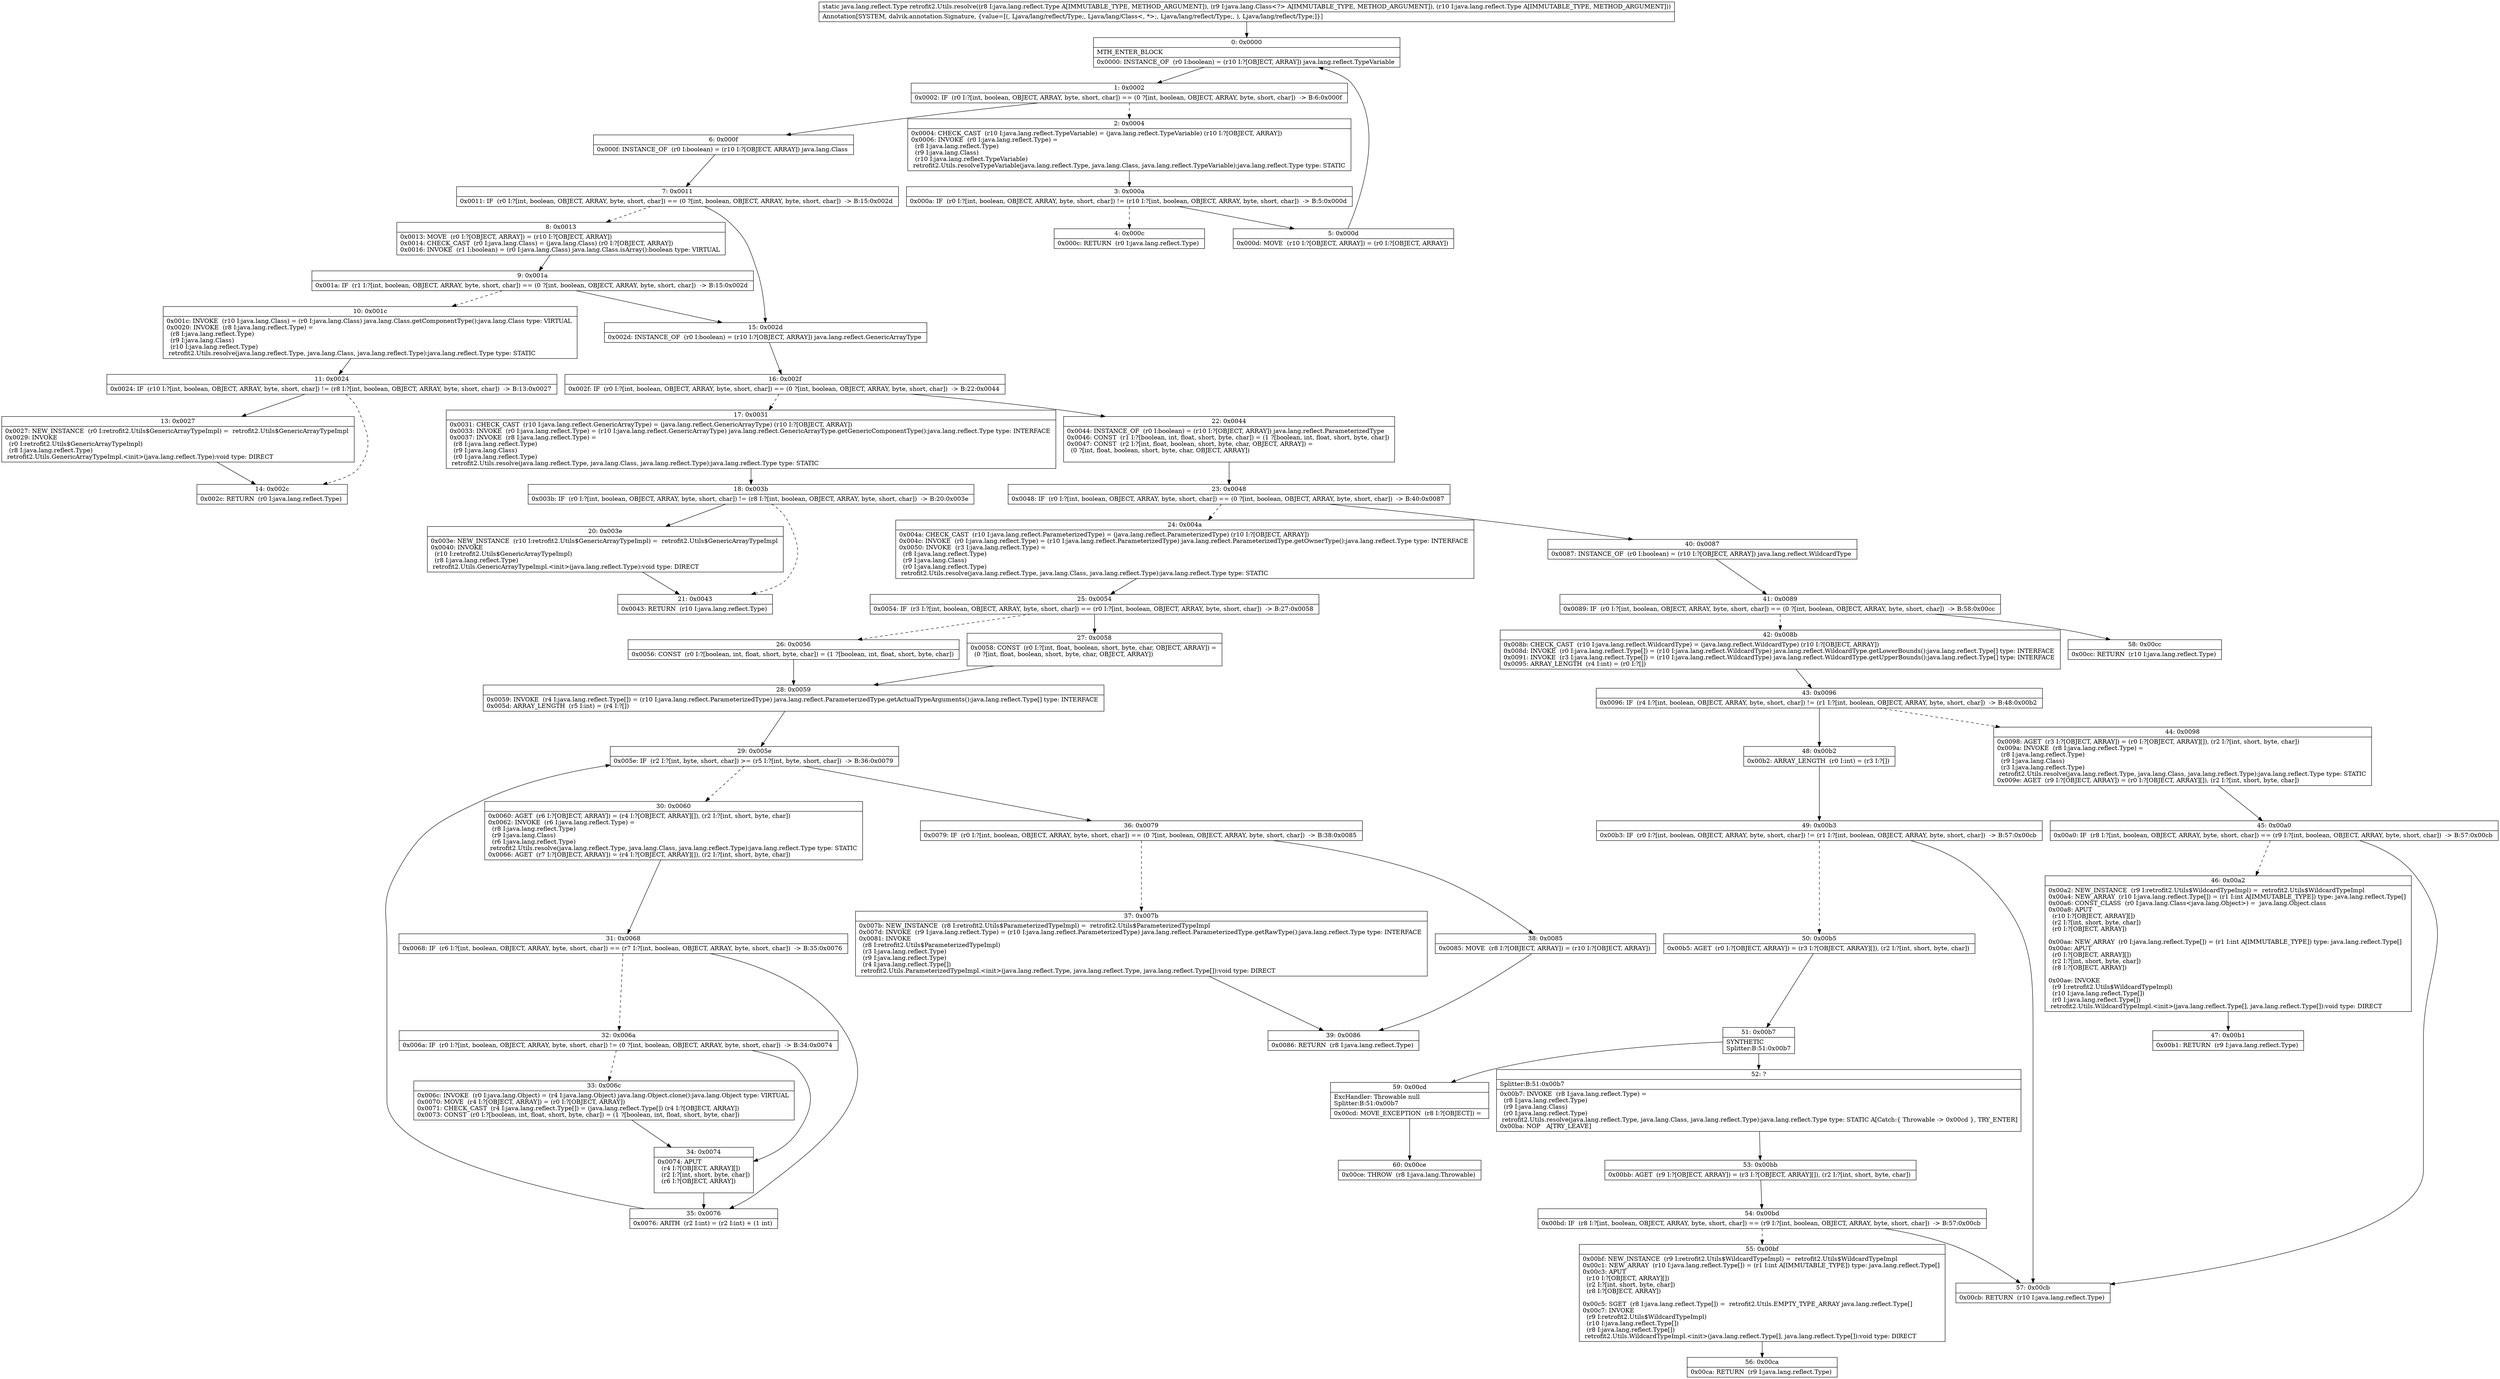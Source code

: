 digraph "CFG forretrofit2.Utils.resolve(Ljava\/lang\/reflect\/Type;Ljava\/lang\/Class;Ljava\/lang\/reflect\/Type;)Ljava\/lang\/reflect\/Type;" {
Node_0 [shape=record,label="{0\:\ 0x0000|MTH_ENTER_BLOCK\l|0x0000: INSTANCE_OF  (r0 I:boolean) = (r10 I:?[OBJECT, ARRAY]) java.lang.reflect.TypeVariable \l}"];
Node_1 [shape=record,label="{1\:\ 0x0002|0x0002: IF  (r0 I:?[int, boolean, OBJECT, ARRAY, byte, short, char]) == (0 ?[int, boolean, OBJECT, ARRAY, byte, short, char])  \-\> B:6:0x000f \l}"];
Node_2 [shape=record,label="{2\:\ 0x0004|0x0004: CHECK_CAST  (r10 I:java.lang.reflect.TypeVariable) = (java.lang.reflect.TypeVariable) (r10 I:?[OBJECT, ARRAY]) \l0x0006: INVOKE  (r0 I:java.lang.reflect.Type) = \l  (r8 I:java.lang.reflect.Type)\l  (r9 I:java.lang.Class)\l  (r10 I:java.lang.reflect.TypeVariable)\l retrofit2.Utils.resolveTypeVariable(java.lang.reflect.Type, java.lang.Class, java.lang.reflect.TypeVariable):java.lang.reflect.Type type: STATIC \l}"];
Node_3 [shape=record,label="{3\:\ 0x000a|0x000a: IF  (r0 I:?[int, boolean, OBJECT, ARRAY, byte, short, char]) != (r10 I:?[int, boolean, OBJECT, ARRAY, byte, short, char])  \-\> B:5:0x000d \l}"];
Node_4 [shape=record,label="{4\:\ 0x000c|0x000c: RETURN  (r0 I:java.lang.reflect.Type) \l}"];
Node_5 [shape=record,label="{5\:\ 0x000d|0x000d: MOVE  (r10 I:?[OBJECT, ARRAY]) = (r0 I:?[OBJECT, ARRAY]) \l}"];
Node_6 [shape=record,label="{6\:\ 0x000f|0x000f: INSTANCE_OF  (r0 I:boolean) = (r10 I:?[OBJECT, ARRAY]) java.lang.Class \l}"];
Node_7 [shape=record,label="{7\:\ 0x0011|0x0011: IF  (r0 I:?[int, boolean, OBJECT, ARRAY, byte, short, char]) == (0 ?[int, boolean, OBJECT, ARRAY, byte, short, char])  \-\> B:15:0x002d \l}"];
Node_8 [shape=record,label="{8\:\ 0x0013|0x0013: MOVE  (r0 I:?[OBJECT, ARRAY]) = (r10 I:?[OBJECT, ARRAY]) \l0x0014: CHECK_CAST  (r0 I:java.lang.Class) = (java.lang.Class) (r0 I:?[OBJECT, ARRAY]) \l0x0016: INVOKE  (r1 I:boolean) = (r0 I:java.lang.Class) java.lang.Class.isArray():boolean type: VIRTUAL \l}"];
Node_9 [shape=record,label="{9\:\ 0x001a|0x001a: IF  (r1 I:?[int, boolean, OBJECT, ARRAY, byte, short, char]) == (0 ?[int, boolean, OBJECT, ARRAY, byte, short, char])  \-\> B:15:0x002d \l}"];
Node_10 [shape=record,label="{10\:\ 0x001c|0x001c: INVOKE  (r10 I:java.lang.Class) = (r0 I:java.lang.Class) java.lang.Class.getComponentType():java.lang.Class type: VIRTUAL \l0x0020: INVOKE  (r8 I:java.lang.reflect.Type) = \l  (r8 I:java.lang.reflect.Type)\l  (r9 I:java.lang.Class)\l  (r10 I:java.lang.reflect.Type)\l retrofit2.Utils.resolve(java.lang.reflect.Type, java.lang.Class, java.lang.reflect.Type):java.lang.reflect.Type type: STATIC \l}"];
Node_11 [shape=record,label="{11\:\ 0x0024|0x0024: IF  (r10 I:?[int, boolean, OBJECT, ARRAY, byte, short, char]) != (r8 I:?[int, boolean, OBJECT, ARRAY, byte, short, char])  \-\> B:13:0x0027 \l}"];
Node_13 [shape=record,label="{13\:\ 0x0027|0x0027: NEW_INSTANCE  (r0 I:retrofit2.Utils$GenericArrayTypeImpl) =  retrofit2.Utils$GenericArrayTypeImpl \l0x0029: INVOKE  \l  (r0 I:retrofit2.Utils$GenericArrayTypeImpl)\l  (r8 I:java.lang.reflect.Type)\l retrofit2.Utils.GenericArrayTypeImpl.\<init\>(java.lang.reflect.Type):void type: DIRECT \l}"];
Node_14 [shape=record,label="{14\:\ 0x002c|0x002c: RETURN  (r0 I:java.lang.reflect.Type) \l}"];
Node_15 [shape=record,label="{15\:\ 0x002d|0x002d: INSTANCE_OF  (r0 I:boolean) = (r10 I:?[OBJECT, ARRAY]) java.lang.reflect.GenericArrayType \l}"];
Node_16 [shape=record,label="{16\:\ 0x002f|0x002f: IF  (r0 I:?[int, boolean, OBJECT, ARRAY, byte, short, char]) == (0 ?[int, boolean, OBJECT, ARRAY, byte, short, char])  \-\> B:22:0x0044 \l}"];
Node_17 [shape=record,label="{17\:\ 0x0031|0x0031: CHECK_CAST  (r10 I:java.lang.reflect.GenericArrayType) = (java.lang.reflect.GenericArrayType) (r10 I:?[OBJECT, ARRAY]) \l0x0033: INVOKE  (r0 I:java.lang.reflect.Type) = (r10 I:java.lang.reflect.GenericArrayType) java.lang.reflect.GenericArrayType.getGenericComponentType():java.lang.reflect.Type type: INTERFACE \l0x0037: INVOKE  (r8 I:java.lang.reflect.Type) = \l  (r8 I:java.lang.reflect.Type)\l  (r9 I:java.lang.Class)\l  (r0 I:java.lang.reflect.Type)\l retrofit2.Utils.resolve(java.lang.reflect.Type, java.lang.Class, java.lang.reflect.Type):java.lang.reflect.Type type: STATIC \l}"];
Node_18 [shape=record,label="{18\:\ 0x003b|0x003b: IF  (r0 I:?[int, boolean, OBJECT, ARRAY, byte, short, char]) != (r8 I:?[int, boolean, OBJECT, ARRAY, byte, short, char])  \-\> B:20:0x003e \l}"];
Node_20 [shape=record,label="{20\:\ 0x003e|0x003e: NEW_INSTANCE  (r10 I:retrofit2.Utils$GenericArrayTypeImpl) =  retrofit2.Utils$GenericArrayTypeImpl \l0x0040: INVOKE  \l  (r10 I:retrofit2.Utils$GenericArrayTypeImpl)\l  (r8 I:java.lang.reflect.Type)\l retrofit2.Utils.GenericArrayTypeImpl.\<init\>(java.lang.reflect.Type):void type: DIRECT \l}"];
Node_21 [shape=record,label="{21\:\ 0x0043|0x0043: RETURN  (r10 I:java.lang.reflect.Type) \l}"];
Node_22 [shape=record,label="{22\:\ 0x0044|0x0044: INSTANCE_OF  (r0 I:boolean) = (r10 I:?[OBJECT, ARRAY]) java.lang.reflect.ParameterizedType \l0x0046: CONST  (r1 I:?[boolean, int, float, short, byte, char]) = (1 ?[boolean, int, float, short, byte, char]) \l0x0047: CONST  (r2 I:?[int, float, boolean, short, byte, char, OBJECT, ARRAY]) = \l  (0 ?[int, float, boolean, short, byte, char, OBJECT, ARRAY])\l \l}"];
Node_23 [shape=record,label="{23\:\ 0x0048|0x0048: IF  (r0 I:?[int, boolean, OBJECT, ARRAY, byte, short, char]) == (0 ?[int, boolean, OBJECT, ARRAY, byte, short, char])  \-\> B:40:0x0087 \l}"];
Node_24 [shape=record,label="{24\:\ 0x004a|0x004a: CHECK_CAST  (r10 I:java.lang.reflect.ParameterizedType) = (java.lang.reflect.ParameterizedType) (r10 I:?[OBJECT, ARRAY]) \l0x004c: INVOKE  (r0 I:java.lang.reflect.Type) = (r10 I:java.lang.reflect.ParameterizedType) java.lang.reflect.ParameterizedType.getOwnerType():java.lang.reflect.Type type: INTERFACE \l0x0050: INVOKE  (r3 I:java.lang.reflect.Type) = \l  (r8 I:java.lang.reflect.Type)\l  (r9 I:java.lang.Class)\l  (r0 I:java.lang.reflect.Type)\l retrofit2.Utils.resolve(java.lang.reflect.Type, java.lang.Class, java.lang.reflect.Type):java.lang.reflect.Type type: STATIC \l}"];
Node_25 [shape=record,label="{25\:\ 0x0054|0x0054: IF  (r3 I:?[int, boolean, OBJECT, ARRAY, byte, short, char]) == (r0 I:?[int, boolean, OBJECT, ARRAY, byte, short, char])  \-\> B:27:0x0058 \l}"];
Node_26 [shape=record,label="{26\:\ 0x0056|0x0056: CONST  (r0 I:?[boolean, int, float, short, byte, char]) = (1 ?[boolean, int, float, short, byte, char]) \l}"];
Node_27 [shape=record,label="{27\:\ 0x0058|0x0058: CONST  (r0 I:?[int, float, boolean, short, byte, char, OBJECT, ARRAY]) = \l  (0 ?[int, float, boolean, short, byte, char, OBJECT, ARRAY])\l \l}"];
Node_28 [shape=record,label="{28\:\ 0x0059|0x0059: INVOKE  (r4 I:java.lang.reflect.Type[]) = (r10 I:java.lang.reflect.ParameterizedType) java.lang.reflect.ParameterizedType.getActualTypeArguments():java.lang.reflect.Type[] type: INTERFACE \l0x005d: ARRAY_LENGTH  (r5 I:int) = (r4 I:?[]) \l}"];
Node_29 [shape=record,label="{29\:\ 0x005e|0x005e: IF  (r2 I:?[int, byte, short, char]) \>= (r5 I:?[int, byte, short, char])  \-\> B:36:0x0079 \l}"];
Node_30 [shape=record,label="{30\:\ 0x0060|0x0060: AGET  (r6 I:?[OBJECT, ARRAY]) = (r4 I:?[OBJECT, ARRAY][]), (r2 I:?[int, short, byte, char]) \l0x0062: INVOKE  (r6 I:java.lang.reflect.Type) = \l  (r8 I:java.lang.reflect.Type)\l  (r9 I:java.lang.Class)\l  (r6 I:java.lang.reflect.Type)\l retrofit2.Utils.resolve(java.lang.reflect.Type, java.lang.Class, java.lang.reflect.Type):java.lang.reflect.Type type: STATIC \l0x0066: AGET  (r7 I:?[OBJECT, ARRAY]) = (r4 I:?[OBJECT, ARRAY][]), (r2 I:?[int, short, byte, char]) \l}"];
Node_31 [shape=record,label="{31\:\ 0x0068|0x0068: IF  (r6 I:?[int, boolean, OBJECT, ARRAY, byte, short, char]) == (r7 I:?[int, boolean, OBJECT, ARRAY, byte, short, char])  \-\> B:35:0x0076 \l}"];
Node_32 [shape=record,label="{32\:\ 0x006a|0x006a: IF  (r0 I:?[int, boolean, OBJECT, ARRAY, byte, short, char]) != (0 ?[int, boolean, OBJECT, ARRAY, byte, short, char])  \-\> B:34:0x0074 \l}"];
Node_33 [shape=record,label="{33\:\ 0x006c|0x006c: INVOKE  (r0 I:java.lang.Object) = (r4 I:java.lang.Object) java.lang.Object.clone():java.lang.Object type: VIRTUAL \l0x0070: MOVE  (r4 I:?[OBJECT, ARRAY]) = (r0 I:?[OBJECT, ARRAY]) \l0x0071: CHECK_CAST  (r4 I:java.lang.reflect.Type[]) = (java.lang.reflect.Type[]) (r4 I:?[OBJECT, ARRAY]) \l0x0073: CONST  (r0 I:?[boolean, int, float, short, byte, char]) = (1 ?[boolean, int, float, short, byte, char]) \l}"];
Node_34 [shape=record,label="{34\:\ 0x0074|0x0074: APUT  \l  (r4 I:?[OBJECT, ARRAY][])\l  (r2 I:?[int, short, byte, char])\l  (r6 I:?[OBJECT, ARRAY])\l \l}"];
Node_35 [shape=record,label="{35\:\ 0x0076|0x0076: ARITH  (r2 I:int) = (r2 I:int) + (1 int) \l}"];
Node_36 [shape=record,label="{36\:\ 0x0079|0x0079: IF  (r0 I:?[int, boolean, OBJECT, ARRAY, byte, short, char]) == (0 ?[int, boolean, OBJECT, ARRAY, byte, short, char])  \-\> B:38:0x0085 \l}"];
Node_37 [shape=record,label="{37\:\ 0x007b|0x007b: NEW_INSTANCE  (r8 I:retrofit2.Utils$ParameterizedTypeImpl) =  retrofit2.Utils$ParameterizedTypeImpl \l0x007d: INVOKE  (r9 I:java.lang.reflect.Type) = (r10 I:java.lang.reflect.ParameterizedType) java.lang.reflect.ParameterizedType.getRawType():java.lang.reflect.Type type: INTERFACE \l0x0081: INVOKE  \l  (r8 I:retrofit2.Utils$ParameterizedTypeImpl)\l  (r3 I:java.lang.reflect.Type)\l  (r9 I:java.lang.reflect.Type)\l  (r4 I:java.lang.reflect.Type[])\l retrofit2.Utils.ParameterizedTypeImpl.\<init\>(java.lang.reflect.Type, java.lang.reflect.Type, java.lang.reflect.Type[]):void type: DIRECT \l}"];
Node_38 [shape=record,label="{38\:\ 0x0085|0x0085: MOVE  (r8 I:?[OBJECT, ARRAY]) = (r10 I:?[OBJECT, ARRAY]) \l}"];
Node_39 [shape=record,label="{39\:\ 0x0086|0x0086: RETURN  (r8 I:java.lang.reflect.Type) \l}"];
Node_40 [shape=record,label="{40\:\ 0x0087|0x0087: INSTANCE_OF  (r0 I:boolean) = (r10 I:?[OBJECT, ARRAY]) java.lang.reflect.WildcardType \l}"];
Node_41 [shape=record,label="{41\:\ 0x0089|0x0089: IF  (r0 I:?[int, boolean, OBJECT, ARRAY, byte, short, char]) == (0 ?[int, boolean, OBJECT, ARRAY, byte, short, char])  \-\> B:58:0x00cc \l}"];
Node_42 [shape=record,label="{42\:\ 0x008b|0x008b: CHECK_CAST  (r10 I:java.lang.reflect.WildcardType) = (java.lang.reflect.WildcardType) (r10 I:?[OBJECT, ARRAY]) \l0x008d: INVOKE  (r0 I:java.lang.reflect.Type[]) = (r10 I:java.lang.reflect.WildcardType) java.lang.reflect.WildcardType.getLowerBounds():java.lang.reflect.Type[] type: INTERFACE \l0x0091: INVOKE  (r3 I:java.lang.reflect.Type[]) = (r10 I:java.lang.reflect.WildcardType) java.lang.reflect.WildcardType.getUpperBounds():java.lang.reflect.Type[] type: INTERFACE \l0x0095: ARRAY_LENGTH  (r4 I:int) = (r0 I:?[]) \l}"];
Node_43 [shape=record,label="{43\:\ 0x0096|0x0096: IF  (r4 I:?[int, boolean, OBJECT, ARRAY, byte, short, char]) != (r1 I:?[int, boolean, OBJECT, ARRAY, byte, short, char])  \-\> B:48:0x00b2 \l}"];
Node_44 [shape=record,label="{44\:\ 0x0098|0x0098: AGET  (r3 I:?[OBJECT, ARRAY]) = (r0 I:?[OBJECT, ARRAY][]), (r2 I:?[int, short, byte, char]) \l0x009a: INVOKE  (r8 I:java.lang.reflect.Type) = \l  (r8 I:java.lang.reflect.Type)\l  (r9 I:java.lang.Class)\l  (r3 I:java.lang.reflect.Type)\l retrofit2.Utils.resolve(java.lang.reflect.Type, java.lang.Class, java.lang.reflect.Type):java.lang.reflect.Type type: STATIC \l0x009e: AGET  (r9 I:?[OBJECT, ARRAY]) = (r0 I:?[OBJECT, ARRAY][]), (r2 I:?[int, short, byte, char]) \l}"];
Node_45 [shape=record,label="{45\:\ 0x00a0|0x00a0: IF  (r8 I:?[int, boolean, OBJECT, ARRAY, byte, short, char]) == (r9 I:?[int, boolean, OBJECT, ARRAY, byte, short, char])  \-\> B:57:0x00cb \l}"];
Node_46 [shape=record,label="{46\:\ 0x00a2|0x00a2: NEW_INSTANCE  (r9 I:retrofit2.Utils$WildcardTypeImpl) =  retrofit2.Utils$WildcardTypeImpl \l0x00a4: NEW_ARRAY  (r10 I:java.lang.reflect.Type[]) = (r1 I:int A[IMMUTABLE_TYPE]) type: java.lang.reflect.Type[] \l0x00a6: CONST_CLASS  (r0 I:java.lang.Class\<java.lang.Object\>) =  java.lang.Object.class \l0x00a8: APUT  \l  (r10 I:?[OBJECT, ARRAY][])\l  (r2 I:?[int, short, byte, char])\l  (r0 I:?[OBJECT, ARRAY])\l \l0x00aa: NEW_ARRAY  (r0 I:java.lang.reflect.Type[]) = (r1 I:int A[IMMUTABLE_TYPE]) type: java.lang.reflect.Type[] \l0x00ac: APUT  \l  (r0 I:?[OBJECT, ARRAY][])\l  (r2 I:?[int, short, byte, char])\l  (r8 I:?[OBJECT, ARRAY])\l \l0x00ae: INVOKE  \l  (r9 I:retrofit2.Utils$WildcardTypeImpl)\l  (r10 I:java.lang.reflect.Type[])\l  (r0 I:java.lang.reflect.Type[])\l retrofit2.Utils.WildcardTypeImpl.\<init\>(java.lang.reflect.Type[], java.lang.reflect.Type[]):void type: DIRECT \l}"];
Node_47 [shape=record,label="{47\:\ 0x00b1|0x00b1: RETURN  (r9 I:java.lang.reflect.Type) \l}"];
Node_48 [shape=record,label="{48\:\ 0x00b2|0x00b2: ARRAY_LENGTH  (r0 I:int) = (r3 I:?[]) \l}"];
Node_49 [shape=record,label="{49\:\ 0x00b3|0x00b3: IF  (r0 I:?[int, boolean, OBJECT, ARRAY, byte, short, char]) != (r1 I:?[int, boolean, OBJECT, ARRAY, byte, short, char])  \-\> B:57:0x00cb \l}"];
Node_50 [shape=record,label="{50\:\ 0x00b5|0x00b5: AGET  (r0 I:?[OBJECT, ARRAY]) = (r3 I:?[OBJECT, ARRAY][]), (r2 I:?[int, short, byte, char]) \l}"];
Node_51 [shape=record,label="{51\:\ 0x00b7|SYNTHETIC\lSplitter:B:51:0x00b7\l}"];
Node_52 [shape=record,label="{52\:\ ?|Splitter:B:51:0x00b7\l|0x00b7: INVOKE  (r8 I:java.lang.reflect.Type) = \l  (r8 I:java.lang.reflect.Type)\l  (r9 I:java.lang.Class)\l  (r0 I:java.lang.reflect.Type)\l retrofit2.Utils.resolve(java.lang.reflect.Type, java.lang.Class, java.lang.reflect.Type):java.lang.reflect.Type type: STATIC A[Catch:\{ Throwable \-\> 0x00cd \}, TRY_ENTER]\l0x00ba: NOP   A[TRY_LEAVE]\l}"];
Node_53 [shape=record,label="{53\:\ 0x00bb|0x00bb: AGET  (r9 I:?[OBJECT, ARRAY]) = (r3 I:?[OBJECT, ARRAY][]), (r2 I:?[int, short, byte, char]) \l}"];
Node_54 [shape=record,label="{54\:\ 0x00bd|0x00bd: IF  (r8 I:?[int, boolean, OBJECT, ARRAY, byte, short, char]) == (r9 I:?[int, boolean, OBJECT, ARRAY, byte, short, char])  \-\> B:57:0x00cb \l}"];
Node_55 [shape=record,label="{55\:\ 0x00bf|0x00bf: NEW_INSTANCE  (r9 I:retrofit2.Utils$WildcardTypeImpl) =  retrofit2.Utils$WildcardTypeImpl \l0x00c1: NEW_ARRAY  (r10 I:java.lang.reflect.Type[]) = (r1 I:int A[IMMUTABLE_TYPE]) type: java.lang.reflect.Type[] \l0x00c3: APUT  \l  (r10 I:?[OBJECT, ARRAY][])\l  (r2 I:?[int, short, byte, char])\l  (r8 I:?[OBJECT, ARRAY])\l \l0x00c5: SGET  (r8 I:java.lang.reflect.Type[]) =  retrofit2.Utils.EMPTY_TYPE_ARRAY java.lang.reflect.Type[] \l0x00c7: INVOKE  \l  (r9 I:retrofit2.Utils$WildcardTypeImpl)\l  (r10 I:java.lang.reflect.Type[])\l  (r8 I:java.lang.reflect.Type[])\l retrofit2.Utils.WildcardTypeImpl.\<init\>(java.lang.reflect.Type[], java.lang.reflect.Type[]):void type: DIRECT \l}"];
Node_56 [shape=record,label="{56\:\ 0x00ca|0x00ca: RETURN  (r9 I:java.lang.reflect.Type) \l}"];
Node_57 [shape=record,label="{57\:\ 0x00cb|0x00cb: RETURN  (r10 I:java.lang.reflect.Type) \l}"];
Node_58 [shape=record,label="{58\:\ 0x00cc|0x00cc: RETURN  (r10 I:java.lang.reflect.Type) \l}"];
Node_59 [shape=record,label="{59\:\ 0x00cd|ExcHandler: Throwable null\lSplitter:B:51:0x00b7\l|0x00cd: MOVE_EXCEPTION  (r8 I:?[OBJECT]) =  \l}"];
Node_60 [shape=record,label="{60\:\ 0x00ce|0x00ce: THROW  (r8 I:java.lang.Throwable) \l}"];
MethodNode[shape=record,label="{static java.lang.reflect.Type retrofit2.Utils.resolve((r8 I:java.lang.reflect.Type A[IMMUTABLE_TYPE, METHOD_ARGUMENT]), (r9 I:java.lang.Class\<?\> A[IMMUTABLE_TYPE, METHOD_ARGUMENT]), (r10 I:java.lang.reflect.Type A[IMMUTABLE_TYPE, METHOD_ARGUMENT]))  | Annotation[SYSTEM, dalvik.annotation.Signature, \{value=[(, Ljava\/lang\/reflect\/Type;, Ljava\/lang\/Class\<, *\>;, Ljava\/lang\/reflect\/Type;, ), Ljava\/lang\/reflect\/Type;]\}]\l}"];
MethodNode -> Node_0;
Node_0 -> Node_1;
Node_1 -> Node_2[style=dashed];
Node_1 -> Node_6;
Node_2 -> Node_3;
Node_3 -> Node_4[style=dashed];
Node_3 -> Node_5;
Node_5 -> Node_0;
Node_6 -> Node_7;
Node_7 -> Node_8[style=dashed];
Node_7 -> Node_15;
Node_8 -> Node_9;
Node_9 -> Node_10[style=dashed];
Node_9 -> Node_15;
Node_10 -> Node_11;
Node_11 -> Node_13;
Node_11 -> Node_14[style=dashed];
Node_13 -> Node_14;
Node_15 -> Node_16;
Node_16 -> Node_17[style=dashed];
Node_16 -> Node_22;
Node_17 -> Node_18;
Node_18 -> Node_20;
Node_18 -> Node_21[style=dashed];
Node_20 -> Node_21;
Node_22 -> Node_23;
Node_23 -> Node_24[style=dashed];
Node_23 -> Node_40;
Node_24 -> Node_25;
Node_25 -> Node_26[style=dashed];
Node_25 -> Node_27;
Node_26 -> Node_28;
Node_27 -> Node_28;
Node_28 -> Node_29;
Node_29 -> Node_30[style=dashed];
Node_29 -> Node_36;
Node_30 -> Node_31;
Node_31 -> Node_32[style=dashed];
Node_31 -> Node_35;
Node_32 -> Node_33[style=dashed];
Node_32 -> Node_34;
Node_33 -> Node_34;
Node_34 -> Node_35;
Node_35 -> Node_29;
Node_36 -> Node_37[style=dashed];
Node_36 -> Node_38;
Node_37 -> Node_39;
Node_38 -> Node_39;
Node_40 -> Node_41;
Node_41 -> Node_42[style=dashed];
Node_41 -> Node_58;
Node_42 -> Node_43;
Node_43 -> Node_44[style=dashed];
Node_43 -> Node_48;
Node_44 -> Node_45;
Node_45 -> Node_46[style=dashed];
Node_45 -> Node_57;
Node_46 -> Node_47;
Node_48 -> Node_49;
Node_49 -> Node_50[style=dashed];
Node_49 -> Node_57;
Node_50 -> Node_51;
Node_51 -> Node_52;
Node_51 -> Node_59;
Node_52 -> Node_53;
Node_53 -> Node_54;
Node_54 -> Node_55[style=dashed];
Node_54 -> Node_57;
Node_55 -> Node_56;
Node_59 -> Node_60;
}

